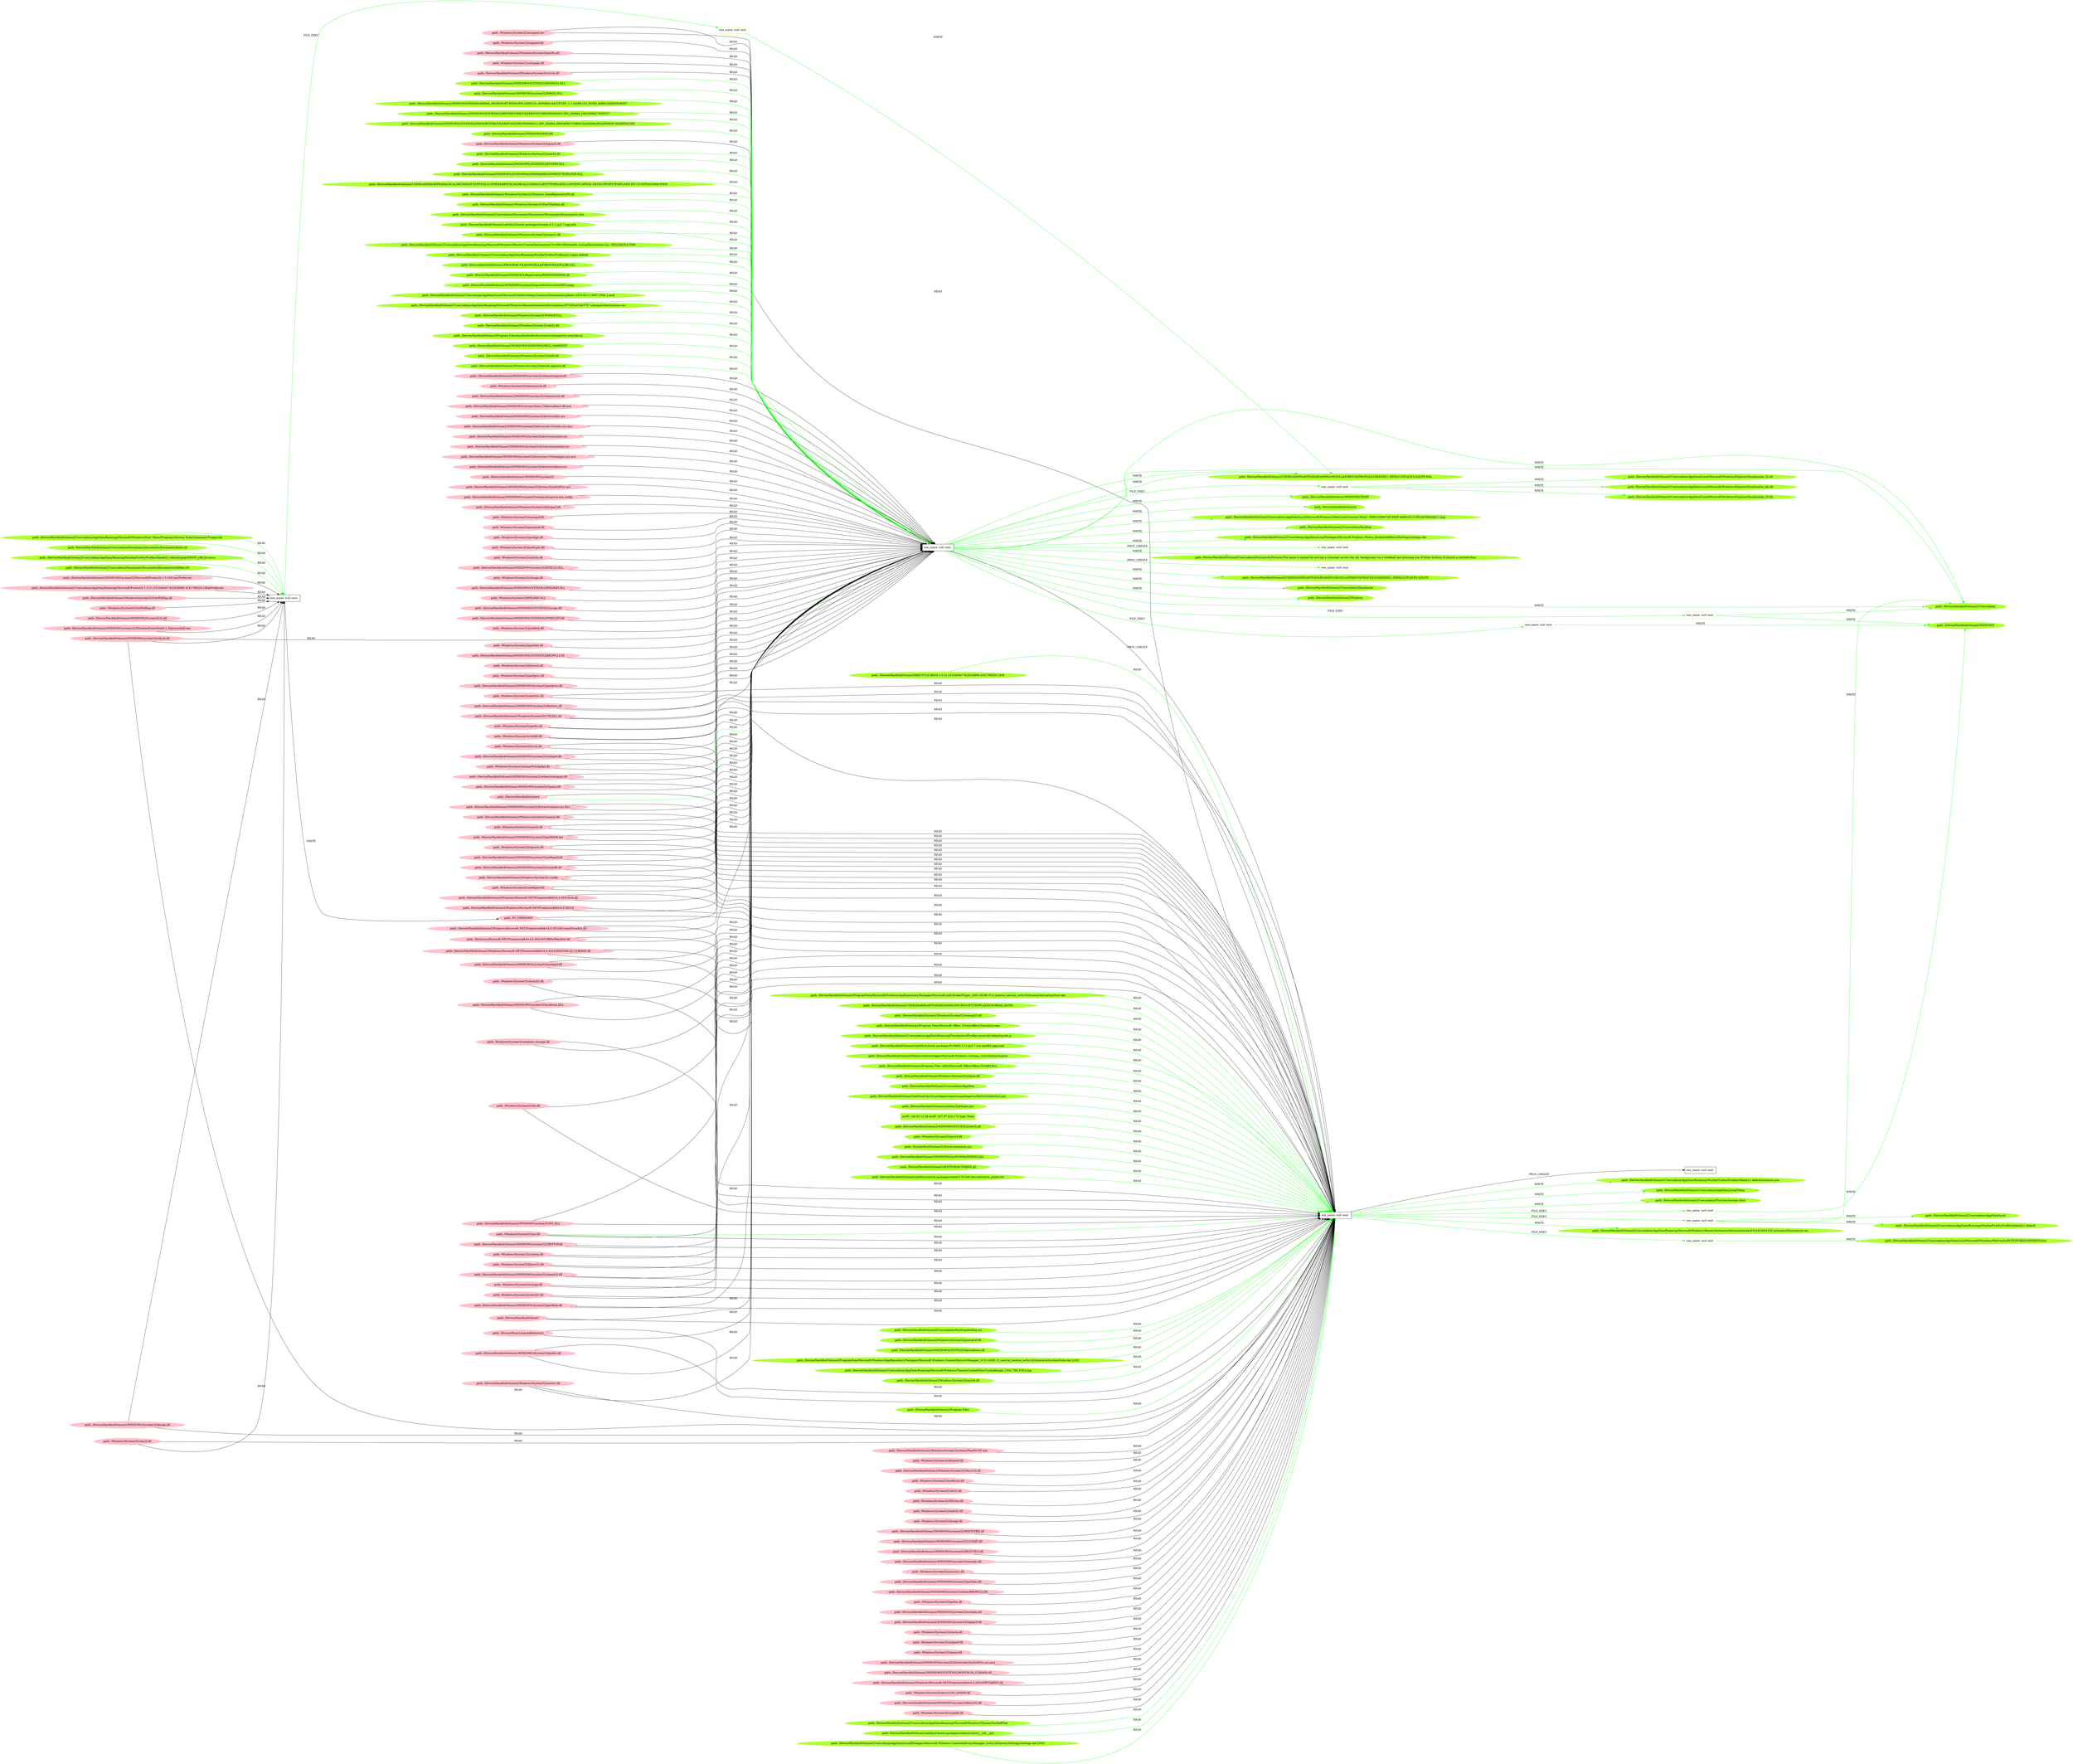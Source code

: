 digraph {
	rankdir=LR
	28 [label="exe_name: null cmd: " color=black shape=box style=solid]
	376 [label="exe_name: null cmd: " color=greenyellow shape=box style=solid]
	28 -> 376 [label=FILE_EXEC color=green]
	28 [label="exe_name: null cmd: " color=black shape=box style=solid]
	391 [label="exe_name: null cmd: " color=greenyellow shape=box style=solid]
	28 -> 391 [label=FILE_EXEC color=green]
	28 [label="exe_name: null cmd: " color=black shape=box style=solid]
	397 [label="exe_name: null cmd: " color=greenyellow shape=box style=solid]
	28 -> 397 [label=FILE_EXEC color=green]
	7 [label="exe_name: null cmd: " color=black shape=box style=solid]
	431 [label="exe_name: null cmd: " color=greenyellow shape=box style=solid]
	7 -> 431 [label=FILE_EXEC color=green]
	0 [label="exe_name: null cmd: " color=black shape=box style=solid]
	440 [label="exe_name: null cmd: " color=greenyellow shape=box style=solid]
	0 -> 440 [label=FILE_EXEC color=green]
	0 [label="exe_name: null cmd: " color=black shape=box style=solid]
	446 [label="exe_name: null cmd: " color=greenyellow shape=box style=solid]
	0 -> 446 [label=FILE_EXEC color=green]
	0 [label="exe_name: null cmd: " color=black shape=box style=solid]
	462 [label="exe_name: null cmd: " color=greenyellow shape=box style=solid]
	0 -> 462 [label=FILE_EXEC color=green]
	471 [label="path: /Device/HarddiskVolume2/$RECYCLE.BIN/S-1-5-21-231540947-922634896-4161786520-1004" color=greenyellow shape=oval style=filled]
	0 [label="exe_name: null cmd: " color=black shape=box style=solid]
	471 -> 0 [label=READ color=green]
	344 [label="path: /Windows/System32/nsi.dll" color=pink shape=oval style=filled]
	0 [label="exe_name: null cmd: " color=black shape=box style=solid]
	344 -> 0 [label=READ color=green]
	379 [label="path: /Device/HarddiskVolume2/Windows/System32/ntdll.dll" color=greenyellow shape=oval style=filled]
	28 [label="exe_name: null cmd: " color=black shape=box style=solid]
	379 -> 28 [label=READ color=green]
	418 [label="path: /Device/HarddiskVolume2/Windows/System32/kernel.appcore.dll" color=greenyellow shape=oval style=filled]
	28 [label="exe_name: null cmd: " color=black shape=box style=solid]
	418 -> 28 [label=READ color=green]
	59 [label="path: /Device/HarddiskVolume2/WINDOWS/system32/wbem/wmiprov.dll" color=pink shape=oval style=filled]
	28 [label="exe_name: null cmd: " color=black shape=box style=solid]
	59 -> 28 [label=READ color=black]
	118 [label="path: /Windows/System32/wbem/esscli.dll" color=pink shape=oval style=filled]
	28 [label="exe_name: null cmd: " color=black shape=box style=solid]
	118 -> 28 [label=READ color=black]
	26 [label="path: /Device/HarddiskVolume2/WINDOWS/system32/wbem/esscli.dll" color=pink shape=oval style=filled]
	28 [label="exe_name: null cmd: " color=black shape=box style=solid]
	26 -> 28 [label=READ color=black]
	89 [label="path: /Device/HarddiskVolume2/WINDOWS/system32/en-US/kernelbase.dll.mui" color=pink shape=oval style=filled]
	28 [label="exe_name: null cmd: " color=black shape=box style=solid]
	89 -> 28 [label=READ color=black]
	13 [label="path: /Device/HarddiskVolume2/WINDOWS/system32/drivers/ndis.sys" color=pink shape=oval style=filled]
	28 [label="exe_name: null cmd: " color=black shape=box style=solid]
	13 -> 28 [label=READ color=black]
	62 [label="path: /Device/HarddiskVolume2/WINDOWS/system32/drivers/en-US/ndis.sys.mui" color=pink shape=oval style=filled]
	28 [label="exe_name: null cmd: " color=black shape=box style=solid]
	62 -> 28 [label=READ color=black]
	93 [label="path: /Device/HarddiskVolume2/WINDOWS/System32/drivers/monitor.sys" color=pink shape=oval style=filled]
	28 [label="exe_name: null cmd: " color=black shape=box style=solid]
	93 -> 28 [label=READ color=black]
	65 [label="path: /Device/HarddiskVolume2/WINDOWS/System32/drivers/en/monitor.sys" color=pink shape=oval style=filled]
	28 [label="exe_name: null cmd: " color=black shape=box style=solid]
	65 -> 28 [label=READ color=black]
	109 [label="path: /Device/HarddiskVolume2/WINDOWS/System32/drivers/en-US/intelppm.sys.mui" color=pink shape=oval style=filled]
	28 [label="exe_name: null cmd: " color=black shape=box style=solid]
	109 -> 28 [label=READ color=black]
	74 [label="path: /Device/HarddiskVolume2/WINDOWS/system32/Microsoft/Protect/S-1-5-18/User/Preferred" color=pink shape=oval style=filled]
	7 [label="exe_name: null cmd: " color=black shape=box style=solid]
	74 -> 7 [label=READ color=black]
	207 [label="path: /Device/HarddiskVolume2/WINDOWS/system32/drivers/vmbusr.sys.DLL" color=pink shape=oval style=filled]
	28 [label="exe_name: null cmd: " color=black shape=box style=solid]
	207 -> 28 [label=READ color=black]
	356 [label="path: /Device/HarddiskVolume2/WINDOWS/system32/drivers/vmbusr.sys" color=pink shape=oval style=filled]
	28 [label="exe_name: null cmd: " color=black shape=box style=solid]
	356 -> 28 [label=READ color=black]
	223 [label="path: /Device/HarddiskVolume2/WINDOWS/system32" color=pink shape=oval style=filled]
	28 [label="exe_name: null cmd: " color=black shape=box style=solid]
	223 -> 28 [label=READ color=black]
	152 [label="path: /Device/HarddiskVolume2/WINDOWS/system32/perfh009.dat" color=pink shape=oval style=filled]
	28 [label="exe_name: null cmd: " color=black shape=box style=solid]
	152 -> 28 [label=READ color=black]
	259 [label="path: /Device/HarddiskVolume2/WINDOWS/System32/Drivers/Synth3dVsc.sys" color=pink shape=oval style=filled]
	28 [label="exe_name: null cmd: " color=black shape=box style=solid]
	259 -> 28 [label=READ color=black]
	261 [label="path: /Device/HarddiskVolume2/WINDOWS/system32/netfxperf.dll" color=pink shape=oval style=filled]
	28 [label="exe_name: null cmd: " color=black shape=box style=solid]
	261 -> 28 [label=READ color=black]
	265 [label="path: /Device/HarddiskVolume2/Windows/System32/.config" color=pink shape=oval style=filled]
	28 [label="exe_name: null cmd: " color=black shape=box style=solid]
	265 -> 28 [label=READ color=black]
	310 [label="path: /Windows/System32/netfxperf.dll" color=pink shape=oval style=filled]
	28 [label="exe_name: null cmd: " color=black shape=box style=solid]
	310 -> 28 [label=READ color=black]
	285 [label="path: /Device/HarddiskVolume2/Windows/Microsoft.NET/Framework64/v4.0.30319/clr.dll" color=pink shape=oval style=filled]
	28 [label="exe_name: null cmd: " color=black shape=box style=solid]
	285 -> 28 [label=READ color=black]
	321 [label="path: /Device/HarddiskVolume2/WINDOWS/system32/wbem/wmiprvse.exe.config" color=pink shape=oval style=filled]
	28 [label="exe_name: null cmd: " color=black shape=box style=solid]
	321 -> 28 [label=READ color=black]
	293 [label="path: /Device/HarddiskVolume2/Windows/Microsoft.NET/Framework64/v4.0.30319" color=pink shape=oval style=filled]
	28 [label="exe_name: null cmd: " color=black shape=box style=solid]
	293 -> 28 [label=READ color=black]
	209 [label="path: /Device/HarddiskVolume2/Windows/Microsoft.NET/Framework64/v4.0.30319/CorperfmonExt.dll" color=pink shape=oval style=filled]
	28 [label="exe_name: null cmd: " color=black shape=box style=solid]
	209 -> 28 [label=READ color=black]
	336 [label="path: /Windows/Microsoft.NET/Framework64/v4.0.30319/CORPerfMonExt.dll" color=pink shape=oval style=filled]
	28 [label="exe_name: null cmd: " color=black shape=box style=solid]
	336 -> 28 [label=READ color=black]
	366 [label="path: /Device/HarddiskVolume2/Windows/Microsoft.NET/Framework64/v4.0.30319/MSVCR120_CLR0400.dll" color=pink shape=oval style=filled]
	28 [label="exe_name: null cmd: " color=black shape=box style=solid]
	366 -> 28 [label=READ color=black]
	157 [label="path: /Device/HarddiskVolume2/Windows/System32/bitsperf.dll" color=pink shape=oval style=filled]
	28 [label="exe_name: null cmd: " color=black shape=box style=solid]
	157 -> 28 [label=READ color=black]
	186 [label="path: /Device/HarddiskVolume2/WINDOWS/system32/esentprf.dll" color=pink shape=oval style=filled]
	28 [label="exe_name: null cmd: " color=black shape=box style=solid]
	186 -> 28 [label=READ color=black]
	340 [label="path: /Windows/System32/esentprf.dll" color=pink shape=oval style=filled]
	28 [label="exe_name: null cmd: " color=black shape=box style=solid]
	340 -> 28 [label=READ color=black]
	230 [label="path: /Windows/System32/secur32.dll" color=pink shape=oval style=filled]
	28 [label="exe_name: null cmd: " color=black shape=box style=solid]
	230 -> 28 [label=READ color=black]
	283 [label="path: /Device/HarddiskVolume2/WINDOWS/system32/msdtcuiu.DLL" color=pink shape=oval style=filled]
	28 [label="exe_name: null cmd: " color=black shape=box style=solid]
	283 -> 28 [label=READ color=black]
	158 [label="path: /Windows/System32/powrprof.dll" color=pink shape=oval style=filled]
	28 [label="exe_name: null cmd: " color=black shape=box style=solid]
	158 -> 28 [label=READ color=black]
	166 [label="path: /Windows/System32/windows.storage.dll" color=pink shape=oval style=filled]
	28 [label="exe_name: null cmd: " color=black shape=box style=solid]
	166 -> 28 [label=READ color=black]
	211 [label="path: /Windows/System32/profapi.dll" color=pink shape=oval style=filled]
	28 [label="exe_name: null cmd: " color=black shape=box style=solid]
	211 -> 28 [label=READ color=black]
	304 [label="path: /Windows/System32/atl.dll" color=pink shape=oval style=filled]
	28 [label="exe_name: null cmd: " color=black shape=box style=solid]
	304 -> 28 [label=READ color=black]
	326 [label="path: /Device/HarddiskVolume2/WINDOWS/system32/ATL.DLL" color=pink shape=oval style=filled]
	28 [label="exe_name: null cmd: " color=black shape=box style=solid]
	326 -> 28 [label=READ color=black]
	344 [label="path: /Windows/System32/nsi.dll" color=pink shape=oval style=filled]
	28 [label="exe_name: null cmd: " color=black shape=box style=solid]
	344 -> 28 [label=READ color=black]
	163 [label="path: /Windows/System32/msdtcprx.dll" color=pink shape=oval style=filled]
	28 [label="exe_name: null cmd: " color=black shape=box style=solid]
	163 -> 28 [label=READ color=black]
	317 [label="path: /Windows/System32/mtxclu.dll" color=pink shape=oval style=filled]
	28 [label="exe_name: null cmd: " color=black shape=box style=solid]
	317 -> 28 [label=READ color=black]
	323 [label="path: /Device/HarddiskVolume2/WINDOWS/system32/MTXCLU.DLL" color=pink shape=oval style=filled]
	28 [label="exe_name: null cmd: " color=black shape=box style=solid]
	323 -> 28 [label=READ color=black]
	332 [label="path: /Windows/System32/clusapi.dll" color=pink shape=oval style=filled]
	28 [label="exe_name: null cmd: " color=black shape=box style=solid]
	332 -> 28 [label=READ color=black]
	324 [label="path: /Device/HarddiskVolume2/WINDOWS/system32/CRYPTSP.dll" color=pink shape=oval style=filled]
	28 [label="exe_name: null cmd: " color=black shape=box style=solid]
	324 -> 28 [label=READ color=black]
	342 [label="path: /Windows/System32/cryptsp.dll" color=pink shape=oval style=filled]
	28 [label="exe_name: null cmd: " color=black shape=box style=solid]
	342 -> 28 [label=READ color=black]
	348 [label="path: /Windows/System32/ktmw32.dll" color=pink shape=oval style=filled]
	28 [label="exe_name: null cmd: " color=black shape=box style=solid]
	348 -> 28 [label=READ color=black]
	216 [label="path: /Device/HarddiskVolume2/WINDOWS/SYSTEM32/IPHLPAPI.DLL" color=pink shape=oval style=filled]
	28 [label="exe_name: null cmd: " color=black shape=box style=solid]
	216 -> 28 [label=READ color=black]
	160 [label="path: /Device/HarddiskVolume2/WINDOWS/system32/oleaut32.dll" color=pink shape=oval style=filled]
	28 [label="exe_name: null cmd: " color=black shape=box style=solid]
	160 -> 28 [label=READ color=black]
	181 [label="path: /Windows/System32/IPHLPAPI.DLL" color=pink shape=oval style=filled]
	28 [label="exe_name: null cmd: " color=black shape=box style=solid]
	181 -> 28 [label=READ color=black]
	149 [label="path: /Device/HarddiskVolume2/WINDOWS/system32/wkscli.dll" color=pink shape=oval style=filled]
	28 [label="exe_name: null cmd: " color=black shape=box style=solid]
	149 -> 28 [label=READ color=black]
	280 [label="path: /Device/HarddiskVolume2/WINDOWS/SYSTEM32/cscapi.dll" color=pink shape=oval style=filled]
	28 [label="exe_name: null cmd: " color=black shape=box style=solid]
	280 -> 28 [label=READ color=black]
	281 [label="path: /Windows/System32/cscapi.dll" color=pink shape=oval style=filled]
	28 [label="exe_name: null cmd: " color=black shape=box style=solid]
	281 -> 28 [label=READ color=black]
	184 [label="path: /Windows/System32/netutils.dll" color=pink shape=oval style=filled]
	28 [label="exe_name: null cmd: " color=black shape=box style=solid]
	184 -> 28 [label=READ color=black]
	182 [label="path: /Device/HarddiskVolume2/WINDOWS/System32/perfdisk.dll" color=pink shape=oval style=filled]
	28 [label="exe_name: null cmd: " color=black shape=box style=solid]
	182 -> 28 [label=READ color=black]
	79 [label="path: /Device/HarddiskVolume2/WINDOWS/SYSTEM32/WMICLNT.dll" color=pink shape=oval style=filled]
	28 [label="exe_name: null cmd: " color=black shape=box style=solid]
	79 -> 28 [label=READ color=black]
	248 [label="path: /Windows/System32/perfdisk.dll" color=pink shape=oval style=filled]
	28 [label="exe_name: null cmd: " color=black shape=box style=solid]
	248 -> 28 [label=READ color=black]
	172 [label="path: /Device/HarddiskVolume1" color=pink shape=oval style=filled]
	28 [label="exe_name: null cmd: " color=black shape=box style=solid]
	172 -> 28 [label=READ color=black]
	234 [label="path: /Device/Mup/;LanmanRedirector" color=pink shape=oval style=filled]
	28 [label="exe_name: null cmd: " color=black shape=box style=solid]
	234 -> 28 [label=READ color=black]
	256 [label="path: /FI_UNKNOWN" color=pink shape=oval style=filled]
	28 [label="exe_name: null cmd: " color=black shape=box style=solid]
	256 -> 28 [label=READ color=black]
	335 [label="path: /Windows/System32/perfnet.dll" color=pink shape=oval style=filled]
	28 [label="exe_name: null cmd: " color=black shape=box style=solid]
	335 -> 28 [label=READ color=black]
	360 [label="path: /Device/HarddiskVolume2/WINDOWS/SYSTEM32/BROWCLI.Dll" color=pink shape=oval style=filled]
	28 [label="exe_name: null cmd: " color=black shape=box style=solid]
	360 -> 28 [label=READ color=black]
	250 [label="path: /Windows/System32/browcli.dll" color=pink shape=oval style=filled]
	28 [label="exe_name: null cmd: " color=black shape=box style=solid]
	250 -> 28 [label=READ color=black]
	370 [label="path: /Device/HarddiskVolume2/WINDOWS/System32/perfos.dll" color=pink shape=oval style=filled]
	28 [label="exe_name: null cmd: " color=black shape=box style=solid]
	370 -> 28 [label=READ color=black]
	178 [label="path: /Windows/System32/perfproc.dll" color=pink shape=oval style=filled]
	28 [label="exe_name: null cmd: " color=black shape=box style=solid]
	178 -> 28 [label=READ color=black]
	368 [label="path: /Device/HarddiskVolume2/WINDOWS/System32/perfproc.dll" color=pink shape=oval style=filled]
	28 [label="exe_name: null cmd: " color=black shape=box style=solid]
	368 -> 28 [label=READ color=black]
	273 [label="path: /Device/HarddiskVolume2/Windows/System32/rasctrs.dll" color=pink shape=oval style=filled]
	28 [label="exe_name: null cmd: " color=black shape=box style=solid]
	273 -> 28 [label=READ color=black]
	346 [label="path: /Windows/System32/winspool.drv" color=pink shape=oval style=filled]
	28 [label="exe_name: null cmd: " color=black shape=box style=solid]
	346 -> 28 [label=READ color=black]
	292 [label="path: /Windows/System32/tapiperf.dll" color=pink shape=oval style=filled]
	28 [label="exe_name: null cmd: " color=black shape=box style=solid]
	292 -> 28 [label=READ color=black]
	297 [label="path: /Windows/System32/perfctrs.dll" color=pink shape=oval style=filled]
	28 [label="exe_name: null cmd: " color=black shape=box style=solid]
	297 -> 28 [label=READ color=black]
	358 [label="path: /Device/HarddiskVolume2/WINDOWS/System32/Perfctrs.dll" color=pink shape=oval style=filled]
	28 [label="exe_name: null cmd: " color=black shape=box style=solid]
	358 -> 28 [label=READ color=black]
	199 [label="path: /Device/HarddiskVolume2/Windows/System32/perfts.dll" color=pink shape=oval style=filled]
	28 [label="exe_name: null cmd: " color=black shape=box style=solid]
	199 -> 28 [label=READ color=black]
	242 [label="path: /Device/HarddiskVolume2/Windows/System32/UTILDLL.dll" color=pink shape=oval style=filled]
	28 [label="exe_name: null cmd: " color=black shape=box style=solid]
	242 -> 28 [label=READ color=black]
	330 [label="path: /Windows/System32/perfts.dll" color=pink shape=oval style=filled]
	28 [label="exe_name: null cmd: " color=black shape=box style=solid]
	330 -> 28 [label=READ color=black]
	171 [label="path: /Windows/System32/setupapi.dll" color=pink shape=oval style=filled]
	28 [label="exe_name: null cmd: " color=black shape=box style=solid]
	171 -> 28 [label=READ color=black]
	246 [label="path: /Windows/System32/utildll.dll" color=pink shape=oval style=filled]
	28 [label="exe_name: null cmd: " color=black shape=box style=solid]
	246 -> 28 [label=READ color=black]
	288 [label="path: /Device/HarddiskVolume2/Windows/System32/srvcli.dll" color=pink shape=oval style=filled]
	28 [label="exe_name: null cmd: " color=black shape=box style=solid]
	288 -> 28 [label=READ color=black]
	147 [label="path: /Windows/System32/srvcli.dll" color=pink shape=oval style=filled]
	28 [label="exe_name: null cmd: " color=black shape=box style=solid]
	147 -> 28 [label=READ color=black]
	306 [label="path: /Device/HarddiskVolume2/WINDOWS/system32/usbperf.dll" color=pink shape=oval style=filled]
	28 [label="exe_name: null cmd: " color=black shape=box style=solid]
	306 -> 28 [label=READ color=black]
	164 [label="path: /Windows/System32/wbem/WmiApRpl.dll" color=pink shape=oval style=filled]
	28 [label="exe_name: null cmd: " color=black shape=box style=solid]
	164 -> 28 [label=READ color=black]
	236 [label="path: /Device/HarddiskVolume2/WINDOWS/system32/wbem/wmiaprpl.dll" color=pink shape=oval style=filled]
	28 [label="exe_name: null cmd: " color=black shape=box style=solid]
	236 -> 28 [label=READ color=black]
	318 [label="path: /Device/HarddiskVolume2/WINDOWS/system32/tquery.dll" color=pink shape=oval style=filled]
	28 [label="exe_name: null cmd: " color=black shape=box style=solid]
	318 -> 28 [label=READ color=black]
	214 [label="path: /Device/HarddiskVolume4" color=pink shape=oval style=filled]
	28 [label="exe_name: null cmd: " color=black shape=box style=solid]
	214 -> 28 [label=READ color=green]
	457 [label="path: /Device/HarddiskVolume2/Users/admin/Desktop/desktop.ini" color=greenyellow shape=oval style=filled]
	0 [label="exe_name: null cmd: " color=black shape=box style=solid]
	457 -> 0 [label=READ color=green]
	421 [label="path: /Device/HarddiskVolume2/WINDOWS/SYSTEM32/MSIMG32.DLL" color=greenyellow shape=oval style=filled]
	28 [label="exe_name: null cmd: " color=black shape=box style=solid]
	421 -> 28 [label=READ color=green]
	425 [label="path: /Device/HarddiskVolume2/WINDOWS/system32/IMM32.DLL" color=greenyellow shape=oval style=filled]
	28 [label="exe_name: null cmd: " color=black shape=box style=solid]
	425 -> 28 [label=READ color=green]
	467 [label="path: /Device/HarddiskVolume2/Windows/System32/powrprof.dll" color=greenyellow shape=oval style=filled]
	0 [label="exe_name: null cmd: " color=black shape=box style=solid]
	467 -> 0 [label=READ color=green]
	452 [label="path: /Device/HarddiskVolume2/WINDOWS/SYSTEM32/kernelbase.dll" color=greenyellow shape=oval style=filled]
	0 [label="exe_name: null cmd: " color=black shape=box style=solid]
	452 -> 0 [label=READ color=green]
	445 [label="path: /Device/HarddiskVolume2/ProgramData/Microsoft/Windows/AppRepository/Packages/Microsoft.Windows.ContentDeliveryManager_10.0.16299.15_neutral_neutral_cw5n1h2txyewy/ActivationStore.dat.LOG2" color=greenyellow shape=oval style=filled]
	0 [label="exe_name: null cmd: " color=black shape=box style=solid]
	445 -> 0 [label=READ color=green]
	473 [label="path: /Device/HarddiskVolume2/Users/admin/AppData/Roaming/Microsoft/Windows/Themes/CachedFiles/CachedImage_1024_768_POS4.jpg" color=greenyellow shape=oval style=filled]
	0 [label="exe_name: null cmd: " color=black shape=box style=solid]
	473 -> 0 [label=READ color=green]
	56 [label="path: /Device/HarddiskVolume2/Users/admin/AppData/Roaming/Microsoft/Protect/S-1-5-21-231540947-922634896-4161786520-1004/Preferred" color=pink shape=oval style=filled]
	7 [label="exe_name: null cmd: " color=black shape=box style=solid]
	56 -> 7 [label=READ color=black]
	402 [label="path: /Device/HarddiskVolume2/WINDOWS/WINSXS/AMD64_MICROSOFT.WINDOWS.GDIPLUS_6595B64144CCF1DF_1.1.16299.125_NONE_46B6C26DEDF485D7" color=greenyellow shape=oval style=filled]
	28 [label="exe_name: null cmd: " color=black shape=box style=solid]
	402 -> 28 [label=READ color=green]
	382 [label="path: /Device/HarddiskVolume2/WINDOWS/SYSTEM32/DRIVERSTORE/FILEREPOSITORY/PRNMS003.INF_AMD64_D953309EC763FCC7" color=greenyellow shape=oval style=filled]
	28 [label="exe_name: null cmd: " color=black shape=box style=solid]
	382 -> 28 [label=READ color=green]
	423 [label="path: /Device/HarddiskVolume2/WINDOWS/SYSTEM32/DRIVERSTORE/FILEREPOSITORY/PRNMS011.INF_AMD64_98454FBCC35BDC3A/AMD64/MSAPPMON-MANIFEST.INI" color=greenyellow shape=oval style=filled]
	28 [label="exe_name: null cmd: " color=black shape=box style=solid]
	423 -> 28 [label=READ color=green]
	380 [label="path: /Device/HarddiskVolume2/WINDOWS/WIN.INI" color=greenyellow shape=oval style=filled]
	28 [label="exe_name: null cmd: " color=black shape=box style=solid]
	380 -> 28 [label=READ color=green]
	470 [label="path: /Device/HarddiskVolume2/Windows/System32/rpcrt4.dll" color=greenyellow shape=oval style=filled]
	0 [label="exe_name: null cmd: " color=black shape=box style=solid]
	470 -> 0 [label=READ color=green]
	32 [label="path: /Device/HarddiskVolume2/Windows/System32/CertPolEng.dll" color=pink shape=oval style=filled]
	7 [label="exe_name: null cmd: " color=black shape=box style=solid]
	32 -> 7 [label=READ color=black]
	38 [label="path: /Windows/System32/CertPolEng.dll" color=pink shape=oval style=filled]
	7 [label="exe_name: null cmd: " color=black shape=box style=solid]
	38 -> 7 [label=READ color=black]
	72 [label="path: /Device/HarddiskVolume2/WINDOWS/System32/ci.dll" color=pink shape=oval style=filled]
	7 [label="exe_name: null cmd: " color=black shape=box style=solid]
	72 -> 7 [label=READ color=black]
	219 [label="path: /Device/HarddiskVolume2/WINDOWS/System32/dnsapi.dll" color=pink shape=oval style=filled]
	7 [label="exe_name: null cmd: " color=black shape=box style=solid]
	219 -> 7 [label=READ color=black]
	61 [label="path: /Device/HarddiskVolume2/WINDOWS/system32/WindowsPowerShell/v1.0/powershell.exe" color=pink shape=oval style=filled]
	7 [label="exe_name: null cmd: " color=black shape=box style=solid]
	61 -> 7 [label=READ color=black]
	149 [label="path: /Device/HarddiskVolume2/WINDOWS/system32/wkscli.dll" color=pink shape=oval style=filled]
	7 [label="exe_name: null cmd: " color=black shape=box style=solid]
	149 -> 7 [label=READ color=black]
	300 [label="path: /Windows/System32/wkscli.dll" color=pink shape=oval style=filled]
	7 [label="exe_name: null cmd: " color=black shape=box style=solid]
	300 -> 7 [label=READ color=black]
	7 [label="exe_name: null cmd: " color=black shape=box style=solid]
	256 [label="path: /FI_UNKNOWN" color=pink shape=oval style=filled]
	7 -> 256 [label=WRITE color=black]
	443 [label="path: /Device/HarddiskVolume2/Program Files" color=greenyellow shape=oval style=filled]
	0 [label="exe_name: null cmd: " color=black shape=box style=solid]
	443 -> 0 [label=READ color=green]
	267 [label="path: /Device/HarddiskVolume2/Windows/System32/samcli.dll" color=pink shape=oval style=filled]
	28 [label="exe_name: null cmd: " color=black shape=box style=solid]
	267 -> 28 [label=READ color=black]
	202 [label="path: /Device/HarddiskVolume2/Windows/System32/logoncli.dll" color=pink shape=oval style=filled]
	28 [label="exe_name: null cmd: " color=black shape=box style=solid]
	202 -> 28 [label=READ color=black]
	238 [label="path: /Windows/System32/samcli.dll" color=pink shape=oval style=filled]
	28 [label="exe_name: null cmd: " color=black shape=box style=solid]
	238 -> 28 [label=READ color=black]
	244 [label="path: /Windows/System32/logoncli.dll" color=pink shape=oval style=filled]
	28 [label="exe_name: null cmd: " color=black shape=box style=solid]
	244 -> 28 [label=READ color=black]
	302 [label="path: /Device/HarddiskVolume2/WINDOWS/system32/cryptdll.dll" color=pink shape=oval style=filled]
	28 [label="exe_name: null cmd: " color=black shape=box style=solid]
	302 -> 28 [label=READ color=black]
	28 [label="exe_name: null cmd: " color=black shape=box style=solid]
	0 [label="exe_name: null cmd: " color=black shape=box style=solid]
	28 -> 0 [label=PROC_CREATE color=black]
	256 [label="path: /FI_UNKNOWN" color=pink shape=oval style=filled]
	0 [label="exe_name: null cmd: " color=black shape=box style=solid]
	256 -> 0 [label=READ color=black]
	261 [label="path: /Device/HarddiskVolume2/WINDOWS/system32/netfxperf.dll" color=pink shape=oval style=filled]
	0 [label="exe_name: null cmd: " color=black shape=box style=solid]
	261 -> 0 [label=READ color=black]
	265 [label="path: /Device/HarddiskVolume2/Windows/System32/.config" color=pink shape=oval style=filled]
	0 [label="exe_name: null cmd: " color=black shape=box style=solid]
	265 -> 0 [label=READ color=black]
	285 [label="path: /Device/HarddiskVolume2/Windows/Microsoft.NET/Framework64/v4.0.30319/clr.dll" color=pink shape=oval style=filled]
	0 [label="exe_name: null cmd: " color=black shape=box style=solid]
	285 -> 0 [label=READ color=black]
	310 [label="path: /Windows/System32/netfxperf.dll" color=pink shape=oval style=filled]
	0 [label="exe_name: null cmd: " color=black shape=box style=solid]
	310 -> 0 [label=READ color=black]
	338 [label="path: /Device/HarddiskVolume2/Windows/System32/wbem/WmiPrvSE.exe" color=pink shape=oval style=filled]
	0 [label="exe_name: null cmd: " color=black shape=box style=solid]
	338 -> 0 [label=READ color=black]
	293 [label="path: /Device/HarddiskVolume2/Windows/Microsoft.NET/Framework64/v4.0.30319" color=pink shape=oval style=filled]
	0 [label="exe_name: null cmd: " color=black shape=box style=solid]
	293 -> 0 [label=READ color=black]
	229 [label="path: /Windows/System32/bitsperf.dll" color=pink shape=oval style=filled]
	0 [label="exe_name: null cmd: " color=black shape=box style=solid]
	229 -> 0 [label=READ color=black]
	186 [label="path: /Device/HarddiskVolume2/WINDOWS/system32/esentprf.dll" color=pink shape=oval style=filled]
	0 [label="exe_name: null cmd: " color=black shape=box style=solid]
	186 -> 0 [label=READ color=black]
	205 [label="path: /Device/HarddiskVolume2/Windows/System32/Secur32.dll" color=pink shape=oval style=filled]
	0 [label="exe_name: null cmd: " color=black shape=box style=solid]
	205 -> 0 [label=READ color=black]
	230 [label="path: /Windows/System32/secur32.dll" color=pink shape=oval style=filled]
	0 [label="exe_name: null cmd: " color=black shape=box style=solid]
	230 -> 0 [label=READ color=black]
	283 [label="path: /Device/HarddiskVolume2/WINDOWS/system32/msdtcuiu.DLL" color=pink shape=oval style=filled]
	0 [label="exe_name: null cmd: " color=black shape=box style=solid]
	283 -> 0 [label=READ color=black]
	188 [label="path: /Windows/System32/msdtcuiu.dll" color=pink shape=oval style=filled]
	0 [label="exe_name: null cmd: " color=black shape=box style=solid]
	188 -> 0 [label=READ color=black]
	352 [label="path: /Windows/System32/ole32.dll" color=pink shape=oval style=filled]
	0 [label="exe_name: null cmd: " color=black shape=box style=solid]
	352 -> 0 [label=READ color=black]
	166 [label="path: /Windows/System32/windows.storage.dll" color=pink shape=oval style=filled]
	0 [label="exe_name: null cmd: " color=black shape=box style=solid]
	166 -> 0 [label=READ color=black]
	308 [label="path: /Windows/System32/SHCore.dll" color=pink shape=oval style=filled]
	0 [label="exe_name: null cmd: " color=black shape=box style=solid]
	308 -> 0 [label=READ color=black]
	355 [label="path: /Windows/System32/shell32.dll" color=pink shape=oval style=filled]
	0 [label="exe_name: null cmd: " color=black shape=box style=solid]
	355 -> 0 [label=READ color=black]
	177 [label="path: /Windows/System32/dnsapi.dll" color=pink shape=oval style=filled]
	0 [label="exe_name: null cmd: " color=black shape=box style=solid]
	177 -> 0 [label=READ color=black]
	219 [label="path: /Device/HarddiskVolume2/WINDOWS/System32/dnsapi.dll" color=pink shape=oval style=filled]
	0 [label="exe_name: null cmd: " color=black shape=box style=solid]
	219 -> 0 [label=READ color=black]
	304 [label="path: /Windows/System32/atl.dll" color=pink shape=oval style=filled]
	0 [label="exe_name: null cmd: " color=black shape=box style=solid]
	304 -> 0 [label=READ color=black]
	326 [label="path: /Device/HarddiskVolume2/WINDOWS/system32/ATL.DLL" color=pink shape=oval style=filled]
	0 [label="exe_name: null cmd: " color=black shape=box style=solid]
	326 -> 0 [label=READ color=black]
	344 [label="path: /Windows/System32/nsi.dll" color=pink shape=oval style=filled]
	0 [label="exe_name: null cmd: " color=black shape=box style=solid]
	344 -> 0 [label=READ color=black]
	169 [label="path: /Device/HarddiskVolume2/WINDOWS/system32/MSDTCPRX.dll" color=pink shape=oval style=filled]
	0 [label="exe_name: null cmd: " color=black shape=box style=solid]
	169 -> 0 [label=READ color=black]
	362 [label="path: /Device/HarddiskVolume2/WINDOWS/system32/CLUSAPI.dll" color=pink shape=oval style=filled]
	0 [label="exe_name: null cmd: " color=black shape=box style=solid]
	362 -> 0 [label=READ color=black]
	276 [label="path: /Device/HarddiskVolume2/WINDOWS/system32/RESUTILS.dll" color=pink shape=oval style=filled]
	0 [label="exe_name: null cmd: " color=black shape=box style=solid]
	276 -> 0 [label=READ color=black]
	324 [label="path: /Device/HarddiskVolume2/WINDOWS/system32/CRYPTSP.dll" color=pink shape=oval style=filled]
	0 [label="exe_name: null cmd: " color=black shape=box style=solid]
	324 -> 0 [label=READ color=black]
	342 [label="path: /Windows/System32/cryptsp.dll" color=pink shape=oval style=filled]
	0 [label="exe_name: null cmd: " color=black shape=box style=solid]
	342 -> 0 [label=READ color=black]
	160 [label="path: /Device/HarddiskVolume2/WINDOWS/system32/oleaut32.dll" color=pink shape=oval style=filled]
	0 [label="exe_name: null cmd: " color=black shape=box style=solid]
	160 -> 0 [label=READ color=black]
	149 [label="path: /Device/HarddiskVolume2/WINDOWS/system32/wkscli.dll" color=pink shape=oval style=filled]
	0 [label="exe_name: null cmd: " color=black shape=box style=solid]
	149 -> 0 [label=READ color=black]
	300 [label="path: /Windows/System32/wkscli.dll" color=pink shape=oval style=filled]
	0 [label="exe_name: null cmd: " color=black shape=box style=solid]
	300 -> 0 [label=READ color=black]
	281 [label="path: /Windows/System32/cscapi.dll" color=pink shape=oval style=filled]
	0 [label="exe_name: null cmd: " color=black shape=box style=solid]
	281 -> 0 [label=READ color=black]
	184 [label="path: /Windows/System32/netutils.dll" color=pink shape=oval style=filled]
	0 [label="exe_name: null cmd: " color=black shape=box style=solid]
	184 -> 0 [label=READ color=black]
	253 [label="path: /Device/HarddiskVolume2/WINDOWS/system32/netutils.dll" color=pink shape=oval style=filled]
	0 [label="exe_name: null cmd: " color=black shape=box style=solid]
	253 -> 0 [label=READ color=black]
	218 [label="path: /Windows/System32/msscntrs.dll" color=pink shape=oval style=filled]
	0 [label="exe_name: null cmd: " color=black shape=box style=solid]
	218 -> 0 [label=READ color=black]
	182 [label="path: /Device/HarddiskVolume2/WINDOWS/System32/perfdisk.dll" color=pink shape=oval style=filled]
	0 [label="exe_name: null cmd: " color=black shape=box style=solid]
	182 -> 0 [label=READ color=black]
	172 [label="path: /Device/HarddiskVolume1" color=pink shape=oval style=filled]
	0 [label="exe_name: null cmd: " color=black shape=box style=solid]
	172 -> 0 [label=READ color=black]
	214 [label="path: /Device/HarddiskVolume4" color=pink shape=oval style=filled]
	0 [label="exe_name: null cmd: " color=black shape=box style=solid]
	214 -> 0 [label=READ color=black]
	233 [label="path: /Device/HarddiskVolume2/WINDOWS/System32/perfnet.dll" color=pink shape=oval style=filled]
	0 [label="exe_name: null cmd: " color=black shape=box style=solid]
	233 -> 0 [label=READ color=black]
	234 [label="path: /Device/Mup/;LanmanRedirector" color=pink shape=oval style=filled]
	0 [label="exe_name: null cmd: " color=black shape=box style=solid]
	234 -> 0 [label=READ color=black]
	271 [label="path: /Device/HarddiskVolume2/WINDOWS/system32/wbem/BROWCLI.Dll" color=pink shape=oval style=filled]
	0 [label="exe_name: null cmd: " color=black shape=box style=solid]
	271 -> 0 [label=READ color=black]
	370 [label="path: /Device/HarddiskVolume2/WINDOWS/System32/perfos.dll" color=pink shape=oval style=filled]
	0 [label="exe_name: null cmd: " color=black shape=box style=solid]
	370 -> 0 [label=READ color=black]
	328 [label="path: /Windows/System32/perfos.dll" color=pink shape=oval style=filled]
	0 [label="exe_name: null cmd: " color=black shape=box style=solid]
	328 -> 0 [label=READ color=black]
	224 [label="path: /Device/HarddiskVolume2/WINDOWS/system32/sysmain.dll" color=pink shape=oval style=filled]
	0 [label="exe_name: null cmd: " color=black shape=box style=solid]
	224 -> 0 [label=READ color=black]
	273 [label="path: /Device/HarddiskVolume2/Windows/System32/rasctrs.dll" color=pink shape=oval style=filled]
	0 [label="exe_name: null cmd: " color=black shape=box style=solid]
	273 -> 0 [label=READ color=black]
	346 [label="path: /Windows/System32/winspool.drv" color=pink shape=oval style=filled]
	0 [label="exe_name: null cmd: " color=black shape=box style=solid]
	346 -> 0 [label=READ color=black]
	191 [label="path: /Device/HarddiskVolume2/WINDOWS/System32/tapiperf.dll" color=pink shape=oval style=filled]
	0 [label="exe_name: null cmd: " color=black shape=box style=solid]
	191 -> 0 [label=READ color=black]
	358 [label="path: /Device/HarddiskVolume2/WINDOWS/System32/Perfctrs.dll" color=pink shape=oval style=filled]
	0 [label="exe_name: null cmd: " color=black shape=box style=solid]
	358 -> 0 [label=READ color=black]
	297 [label="path: /Windows/System32/perfctrs.dll" color=pink shape=oval style=filled]
	0 [label="exe_name: null cmd: " color=black shape=box style=solid]
	297 -> 0 [label=READ color=black]
	330 [label="path: /Windows/System32/perfts.dll" color=pink shape=oval style=filled]
	0 [label="exe_name: null cmd: " color=black shape=box style=solid]
	330 -> 0 [label=READ color=black]
	351 [label="path: /Windows/System32/winsta.dll" color=pink shape=oval style=filled]
	0 [label="exe_name: null cmd: " color=black shape=box style=solid]
	351 -> 0 [label=READ color=black]
	306 [label="path: /Device/HarddiskVolume2/WINDOWS/system32/usbperf.dll" color=pink shape=oval style=filled]
	0 [label="exe_name: null cmd: " color=black shape=box style=solid]
	306 -> 0 [label=READ color=black]
	174 [label="path: /Windows/System32/usbperf.dll" color=pink shape=oval style=filled]
	0 [label="exe_name: null cmd: " color=black shape=box style=solid]
	174 -> 0 [label=READ color=black]
	164 [label="path: /Windows/System32/wbem/WmiApRpl.dll" color=pink shape=oval style=filled]
	0 [label="exe_name: null cmd: " color=black shape=box style=solid]
	164 -> 0 [label=READ color=black]
	236 [label="path: /Device/HarddiskVolume2/WINDOWS/system32/wbem/wmiaprpl.dll" color=pink shape=oval style=filled]
	0 [label="exe_name: null cmd: " color=black shape=box style=solid]
	236 -> 0 [label=READ color=black]
	269 [label="path: /Windows/System32/tquery.dll" color=pink shape=oval style=filled]
	0 [label="exe_name: null cmd: " color=black shape=box style=solid]
	269 -> 0 [label=READ color=black]
	318 [label="path: /Device/HarddiskVolume2/WINDOWS/system32/tquery.dll" color=pink shape=oval style=filled]
	0 [label="exe_name: null cmd: " color=black shape=box style=solid]
	318 -> 0 [label=READ color=black]
	207 [label="path: /Device/HarddiskVolume2/WINDOWS/system32/drivers/vmbusr.sys.DLL" color=pink shape=oval style=filled]
	0 [label="exe_name: null cmd: " color=black shape=box style=solid]
	207 -> 0 [label=READ color=black]
	152 [label="path: /Device/HarddiskVolume2/WINDOWS/system32/perfh009.dat" color=pink shape=oval style=filled]
	0 [label="exe_name: null cmd: " color=black shape=box style=solid]
	152 -> 0 [label=READ color=black]
	204 [label="path: /Device/HarddiskVolume2/WINDOWS/System32/Drivers/en/Synth3dVsc.sys.mui" color=pink shape=oval style=filled]
	0 [label="exe_name: null cmd: " color=black shape=box style=solid]
	204 -> 0 [label=READ color=black]
	209 [label="path: /Device/HarddiskVolume2/Windows/Microsoft.NET/Framework64/v4.0.30319/CorperfmonExt.dll" color=pink shape=oval style=filled]
	0 [label="exe_name: null cmd: " color=black shape=box style=solid]
	209 -> 0 [label=READ color=black]
	313 [label="path: /Device/HarddiskVolume2/WINDOWS/SYSTEM32/MSVCR120_CLR0400.dll" color=pink shape=oval style=filled]
	0 [label="exe_name: null cmd: " color=black shape=box style=solid]
	313 -> 0 [label=READ color=black]
	336 [label="path: /Windows/Microsoft.NET/Framework64/v4.0.30319/CORPerfMonExt.dll" color=pink shape=oval style=filled]
	0 [label="exe_name: null cmd: " color=black shape=box style=solid]
	336 -> 0 [label=READ color=black]
	366 [label="path: /Device/HarddiskVolume2/Windows/Microsoft.NET/Framework64/v4.0.30319/MSVCR120_CLR0400.dll" color=pink shape=oval style=filled]
	0 [label="exe_name: null cmd: " color=black shape=box style=solid]
	366 -> 0 [label=READ color=black]
	99 [label="path: /Device/HarddiskVolume2/Windows/Microsoft.NET/Framework64/v4.0.30319/WTSAPI32.dll" color=pink shape=oval style=filled]
	0 [label="exe_name: null cmd: " color=black shape=box style=solid]
	99 -> 0 [label=READ color=black]
	196 [label="path: /Windows/System32/msvcr120_clr0400.dll" color=pink shape=oval style=filled]
	0 [label="exe_name: null cmd: " color=black shape=box style=solid]
	196 -> 0 [label=READ color=black]
	364 [label="path: /Device/HarddiskVolume2/WINDOWS/system32/ktmw32.dll" color=pink shape=oval style=filled]
	0 [label="exe_name: null cmd: " color=black shape=box style=solid]
	364 -> 0 [label=READ color=black]
	348 [label="path: /Windows/System32/ktmw32.dll" color=pink shape=oval style=filled]
	0 [label="exe_name: null cmd: " color=black shape=box style=solid]
	348 -> 0 [label=READ color=black]
	242 [label="path: /Device/HarddiskVolume2/Windows/System32/UTILDLL.dll" color=pink shape=oval style=filled]
	0 [label="exe_name: null cmd: " color=black shape=box style=solid]
	242 -> 0 [label=READ color=black]
	246 [label="path: /Windows/System32/utildll.dll" color=pink shape=oval style=filled]
	0 [label="exe_name: null cmd: " color=black shape=box style=solid]
	246 -> 0 [label=READ color=black]
	147 [label="path: /Windows/System32/srvcli.dll" color=pink shape=oval style=filled]
	0 [label="exe_name: null cmd: " color=black shape=box style=solid]
	147 -> 0 [label=READ color=black]
	238 [label="path: /Windows/System32/samcli.dll" color=pink shape=oval style=filled]
	0 [label="exe_name: null cmd: " color=black shape=box style=solid]
	238 -> 0 [label=READ color=black]
	267 [label="path: /Device/HarddiskVolume2/Windows/System32/samcli.dll" color=pink shape=oval style=filled]
	0 [label="exe_name: null cmd: " color=black shape=box style=solid]
	267 -> 0 [label=READ color=black]
	244 [label="path: /Windows/System32/logoncli.dll" color=pink shape=oval style=filled]
	0 [label="exe_name: null cmd: " color=black shape=box style=solid]
	244 -> 0 [label=READ color=black]
	295 [label="path: /Windows/System32/cryptdll.dll" color=pink shape=oval style=filled]
	0 [label="exe_name: null cmd: " color=black shape=box style=solid]
	295 -> 0 [label=READ color=black]
	302 [label="path: /Device/HarddiskVolume2/WINDOWS/system32/cryptdll.dll" color=pink shape=oval style=filled]
	0 [label="exe_name: null cmd: " color=black shape=box style=solid]
	302 -> 0 [label=READ color=black]
	0 [label="exe_name: null cmd: " color=black shape=box style=solid]
	1 [label="exe_name: null cmd: " color=black shape=box style=solid]
	0 -> 1 [label=PROC_CREATE color=black]
	454 [label="path: /Device/HarddiskVolume2/Users/admin/AppData/Roaming/Microsoft/Windows/Themes/CachedFiles" color=greenyellow shape=oval style=filled]
	0 [label="exe_name: null cmd: " color=black shape=box style=solid]
	454 -> 0 [label=READ color=green]
	430 [label="path: /Device/HarddiskVolume2/Users/admin/AppData/Roaming/Microsoft/Windows/Start Menu/Programs/System Tools/Command Prompt.lnk" color=greenyellow shape=oval style=filled]
	7 [label="exe_name: null cmd: " color=black shape=box style=solid]
	430 -> 7 [label=READ color=green]
	395 [label="path: /Device/HarddiskVolume2/Windows/System32/user32.dll" color=greenyellow shape=oval style=filled]
	28 [label="exe_name: null cmd: " color=black shape=box style=solid]
	395 -> 28 [label=READ color=green]
	383 [label="path: /Device/HarddiskVolume2/WINDOWS/SYSTEM32/EFSWRT.DLL" color=greenyellow shape=oval style=filled]
	28 [label="exe_name: null cmd: " color=black shape=box style=solid]
	383 -> 28 [label=READ color=green]
	403 [label="path: /Device/HarddiskVolume2/WINDOWS/SYSWOW64/ONDEMANDCONNROUTEHELPER.DLL" color=greenyellow shape=oval style=filled]
	28 [label="exe_name: null cmd: " color=black shape=box style=solid]
	403 -> 28 [label=READ color=green]
	408 [label="path: /Device/HarddiskVolume2/USERS/ADMIN/APPDATA/LOCAL/MICROSOFT/OFFICE/15.0/WEBSERVICECACHE/ALLUSERS/CLIENTTEMPLATES.CONTENT.OFFICE.NET/SUPPORT-TEMPLATES-EN-US-MT02923949.PNG0" color=greenyellow shape=oval style=filled]
	28 [label="exe_name: null cmd: " color=black shape=box style=solid]
	408 -> 28 [label=READ color=green]
	469 [label="path: /Device/HarddiskVolume2/salt/bin/Lib/site-packages/salt/executors/__init__.pyc" color=greenyellow shape=oval style=filled]
	0 [label="exe_name: null cmd: " color=black shape=box style=solid]
	469 -> 0 [label=READ color=green]
	436 [label="path: /Device/HarddiskVolume2/Users/darpa/AppData/Local/Packages/Microsoft.Windows.ContentDeliveryManager_cw5n1h2txyewy/Settings/settings.dat.LOG1" color=greenyellow shape=oval style=filled]
	0 [label="exe_name: null cmd: " color=black shape=box style=solid]
	436 -> 0 [label=READ color=green]
	474 [label="path: /Device/HarddiskVolume2/ProgramData/Microsoft/Windows/AppRepository/Packages/Microsoft.AAD.BrokerPlugin_1000.16299.15.0_neutral_neutral_cw5n1h2txyewy/ActivationStore.dat" color=greenyellow shape=oval style=filled]
	0 [label="exe_name: null cmd: " color=black shape=box style=solid]
	474 -> 0 [label=READ color=green]
	460 [label="path: /Device/HarddiskVolume2/USERS/DARPA/APPDATA/ROAMING/MICROSOFT/TEMPLATES/NORMAL.DOTM" color=greenyellow shape=oval style=filled]
	0 [label="exe_name: null cmd: " color=black shape=box style=solid]
	460 -> 0 [label=READ color=green]
	439 [label="path: /Device/HarddiskVolume2/Windows/System32/wsnmp32.dll" color=greenyellow shape=oval style=filled]
	0 [label="exe_name: null cmd: " color=black shape=box style=solid]
	439 -> 0 [label=READ color=green]
	427 [label="path: /Device/HarddiskVolume2/Windows/System32/Windows.StateRepositoryPS.dll" color=greenyellow shape=oval style=filled]
	28 [label="exe_name: null cmd: " color=black shape=box style=solid]
	427 -> 28 [label=READ color=green]
	384 [label="path: /Device/HarddiskVolume2/Windows/System32/StartTileData.dll" color=greenyellow shape=oval style=filled]
	28 [label="exe_name: null cmd: " color=black shape=box style=solid]
	384 -> 28 [label=READ color=green]
	458 [label="path: /Device/HarddiskVolume2/Program Files/Microsoft Office 15/root/office15/excelcnv.exe" color=greenyellow shape=oval style=filled]
	0 [label="exe_name: null cmd: " color=black shape=box style=solid]
	458 -> 0 [label=READ color=green]
	428 [label="path: /Device/HarddiskVolume2/Users/admin/Documents/Documents/Documents/blote.rtf" color=greenyellow shape=oval style=filled]
	7 [label="exe_name: null cmd: " color=black shape=box style=solid]
	428 -> 7 [label=READ color=green]
	419 [label="path: /Device/HarddiskVolume2/Users/admin/Documents/Documents/Documents/Documents/c.xlsx" color=greenyellow shape=oval style=filled]
	28 [label="exe_name: null cmd: " color=black shape=box style=solid]
	419 -> 28 [label=READ color=green]
	448 [label="path: /Device/HarddiskVolume2/Users/admin/AppData/Roaming/Thunderbird/Profiles/oyserrk8.default/prefs.js" color=greenyellow shape=oval style=filled]
	0 [label="exe_name: null cmd: " color=black shape=box style=solid]
	448 -> 0 [label=READ color=green]
	433 [label="path: /Device/HarddiskVolume2/Users/admin/AppData/Roaming/Mozilla/Firefox/Profiles/lxkehh21.default/gmp/WINNT_x86_64-msvc" color=greenyellow shape=oval style=filled]
	7 [label="exe_name: null cmd: " color=black shape=box style=solid]
	433 -> 7 [label=READ color=green]
	0 [label="exe_name: null cmd: " color=black shape=box style=solid]
	435 [label="path: /Device/HarddiskVolume2/Users/admin/AppData/Roaming/Mozilla/Firefox/Profiles/lxkehh21.default/xulstore.json" color=greenyellow shape=oval style=filled]
	0 -> 435 [label=WRITE color=green]
	391 [label="exe_name: null cmd: " color=greenyellow shape=box style=solid]
	393 [label="path: /Device/HarddiskVolume2/Users/admin/AppData/Local/Microsoft/Windows/Explorer/thumbcache_idx.db" color=greenyellow shape=oval style=filled]
	391 -> 393 [label=WRITE color=green]
	391 [label="exe_name: null cmd: " color=greenyellow shape=box style=solid]
	394 [label="path: /Device/HarddiskVolume2/Users/admin/AppData/Local/Microsoft/Windows/Explorer/thumbcache_16.db" color=greenyellow shape=oval style=filled]
	391 -> 394 [label=WRITE color=green]
	391 [label="exe_name: null cmd: " color=greenyellow shape=box style=solid]
	392 [label="path: /Device/HarddiskVolume2/Users/admin/AppData/Local/Microsoft/Windows/Explorer/thumbcache_32.db" color=greenyellow shape=oval style=filled]
	391 -> 392 [label=WRITE color=green]
	28 [label="exe_name: null cmd: " color=black shape=box style=solid]
	405 [label="path: /Device/HarddiskVolume2/WINDOWS/TEMP" color=greenyellow shape=oval style=filled]
	28 -> 405 [label=WRITE color=green]
	28 [label="exe_name: null cmd: " color=black shape=box style=solid]
	378 [label="path: /Device/HarddiskVolume2/Users/admin" color=greenyellow shape=oval style=filled]
	28 -> 378 [label=WRITE color=green]
	28 [label="exe_name: null cmd: " color=black shape=box style=solid]
	378 [label="path: /Device/HarddiskVolume2/Users/admin" color=greenyellow shape=oval style=filled]
	28 -> 378 [label=WRITE color=green]
	28 [label="exe_name: null cmd: " color=black shape=box style=solid]
	388 [label="path: /Device/HarddiskVolume2" color=greenyellow shape=oval style=filled]
	28 -> 388 [label=WRITE color=green]
	476 [label="path: /Device/HarddiskVolume2/salt/bin/Lib/site-packages/PyYAML-3.11-py2.7-win-amd64.egg/yaml" color=greenyellow shape=oval style=filled]
	0 [label="exe_name: null cmd: " color=black shape=box style=solid]
	476 -> 0 [label=READ color=green]
	409 [label="path: /Device/HarddiskVolume2/salt/bin/Lib/site-packages/tornado-4.5.1-py2.7.egg-info" color=greenyellow shape=oval style=filled]
	28 [label="exe_name: null cmd: " color=black shape=box style=solid]
	409 -> 28 [label=READ color=green]
	374 [label="path: /Device/HarddiskVolume2/Windows/System32/msasn1.dll" color=greenyellow shape=oval style=filled]
	28 [label="exe_name: null cmd: " color=black shape=box style=solid]
	374 -> 28 [label=READ color=green]
	453 [label="path: /Device/HarddiskVolume2/Windows/SystemApps/Microsoft.Windows.Cortana_cw5n1h2txyewy/pris" color=greenyellow shape=oval style=filled]
	0 [label="exe_name: null cmd: " color=black shape=box style=solid]
	453 -> 0 [label=READ color=green]
	28 [label="exe_name: null cmd: " color=black shape=box style=solid]
	415 [label="path: /Device/HarddiskVolume2/Users/admin/AppData/Local/Microsoft/Windows/INetCache/Content.Word/~WRS{52695740-B95F-40DD-91C0-9E24F360DAD1}.tmp" color=greenyellow shape=oval style=filled]
	28 -> 415 [label=WRITE color=green]
	449 [label="path: /Device/HarddiskVolume2/Program Files (x86)/Microsoft Office/Office15/OART.DLL" color=greenyellow shape=oval style=filled]
	0 [label="exe_name: null cmd: " color=black shape=box style=solid]
	449 -> 0 [label=READ color=green]
	374 [label="path: /Device/HarddiskVolume2/Windows/System32/msasn1.dll" color=greenyellow shape=oval style=filled]
	28 [label="exe_name: null cmd: " color=black shape=box style=solid]
	374 -> 28 [label=READ color=green]
	429 [label="path: /Device/HarddiskVolume2/Users/admin/Documents/Documents/Documents/childlier.rtf" color=greenyellow shape=oval style=filled]
	7 [label="exe_name: null cmd: " color=black shape=box style=solid]
	429 -> 7 [label=READ color=green]
	28 [label="exe_name: null cmd: " color=black shape=box style=solid]
	387 [label="path: /Device/HarddiskVolume2/USERS/ADMIN/APPDATA/ROAMING/MOZILLA/FIREFOX/PROFILES/LXKEHH21.DEFAULT/PLACES.SQLITE-WAL" color=greenyellow shape=oval style=filled]
	28 -> 387 [label=WRITE color=green]
	442 [label="path: /Device/HarddiskVolume2/Windows/System32/urlmon.dll" color=greenyellow shape=oval style=filled]
	0 [label="exe_name: null cmd: " color=black shape=box style=solid]
	442 -> 0 [label=READ color=green]
	28 [label="exe_name: null cmd: " color=black shape=box style=solid]
	426 [label="path: /Device/HarddiskVolume2/Users/admin/Desktop" color=greenyellow shape=oval style=filled]
	28 -> 426 [label=WRITE color=green]
	438 [label="path: /Device/HarddiskVolume2/Users/admin/AppData" color=greenyellow shape=oval style=filled]
	0 [label="exe_name: null cmd: " color=black shape=box style=solid]
	438 -> 0 [label=READ color=green]
	28 [label="exe_name: null cmd: " color=black shape=box style=solid]
	411 [label="path: /Device/HarddiskVolume2/Users/darpa/AppData/Local/Packages/Microsoft.Windows.Photos_8wekyb3d8bbwe/Settings/settings.dat" color=greenyellow shape=oval style=filled]
	28 -> 411 [label=WRITE color=green]
	410 [label="path: /Device/HarddiskVolume2/Users/admin/AppData/Roaming/Microsoft/Windows/Recent/CustomDestinations/7e10931f60e0ad93.customDestinations-ms~RF233925c5.TMP" color=greenyellow shape=oval style=filled]
	28 [label="exe_name: null cmd: " color=black shape=box style=solid]
	410 -> 28 [label=READ color=green]
	0 [label="exe_name: null cmd: " color=black shape=box style=solid]
	466 [label="path: /Device/HarddiskVolume2/Users/admin/AppData/Local/Temp" color=greenyellow shape=oval style=filled]
	0 -> 466 [label=WRITE color=green]
	434 [label="path: /Device/HarddiskVolume2/salt/bin/Lib/site-packages/requests/packages/urllib3/util/selectors.pyc" color=greenyellow shape=oval style=filled]
	0 [label="exe_name: null cmd: " color=black shape=box style=solid]
	434 -> 0 [label=READ color=green]
	444 [label="path: /Device/HarddiskVolume2/salt/bin/Lib/types.pyc" color=greenyellow shape=oval style=filled]
	0 [label="exe_name: null cmd: " color=black shape=box style=solid]
	444 -> 0 [label=READ color=green]
	450 [label="srcIP: 128.55.12.56 dstIP: 207.97.224.172 type: None" color=greenyellow shape=box style=filled]
	0 [label="exe_name: null cmd: " color=black shape=box style=solid]
	450 -> 0 [label=READ color=green]
	424 [label="path: /Device/HarddiskVolume2/Users/admin/AppData/Roaming/Mozilla/Firefox/Profiles/j1y1apqs.default" color=greenyellow shape=oval style=filled]
	28 [label="exe_name: null cmd: " color=black shape=box style=solid]
	424 -> 28 [label=READ color=green]
	381 [label="path: /Device/HarddiskVolume2/PROGRAM FILES/MOZILLA/FIREFOX/LGPLLIBS.DLL" color=greenyellow shape=oval style=filled]
	28 [label="exe_name: null cmd: " color=black shape=box style=solid]
	381 -> 28 [label=READ color=green]
	451 [label="path: /Device/HarddiskVolume2/WINDOWS/SYSTEM32/ole32.dll" color=greenyellow shape=oval style=filled]
	0 [label="exe_name: null cmd: " color=black shape=box style=solid]
	451 -> 0 [label=READ color=green]
	400 [label="path: /Device/HarddiskVolume2/WINDOWS/Registration/R00000000000d.clb" color=greenyellow shape=oval style=filled]
	28 [label="exe_name: null cmd: " color=black shape=box style=solid]
	400 -> 28 [label=READ color=green]
	389 [label="path: /Device/HarddiskVolume2/WINDOWS/system32/spool/drivers/color/D65.camp" color=greenyellow shape=oval style=filled]
	28 [label="exe_name: null cmd: " color=black shape=box style=solid]
	389 -> 28 [label=READ color=green]
	440 [label="exe_name: null cmd: " color=greenyellow shape=box style=solid]
	441 [label="path: /Device/HarddiskVolume2/Users/admin/AppData/Local/Microsoft/Windows/INetCache/IE/TYZFOIKD/3IHVKD3Y.htm" color=greenyellow shape=oval style=filled]
	440 -> 441 [label=WRITE color=green]
	28 [label="exe_name: null cmd: " color=black shape=box style=solid]
	387 [label="path: /Device/HarddiskVolume2/USERS/ADMIN/APPDATA/ROAMING/MOZILLA/FIREFOX/PROFILES/LXKEHH21.DEFAULT/PLACES.SQLITE-WAL" color=greenyellow shape=oval style=filled]
	28 -> 387 [label=WRITE color=green]
	28 [label="exe_name: null cmd: " color=black shape=box style=solid]
	378 [label="path: /Device/HarddiskVolume2/Users/admin" color=greenyellow shape=oval style=filled]
	28 -> 378 [label=WRITE color=green]
	431 [label="exe_name: null cmd: " color=greenyellow shape=box style=solid]
	387 [label="path: /Device/HarddiskVolume2/USERS/ADMIN/APPDATA/ROAMING/MOZILLA/FIREFOX/PROFILES/LXKEHH21.DEFAULT/PLACES.SQLITE-WAL" color=greenyellow shape=oval style=filled]
	431 -> 387 [label=WRITE color=green]
	28 [label="exe_name: null cmd: " color=black shape=box style=solid]
	406 [label="exe_name: null cmd: " color=greenyellow shape=box style=solid]
	28 -> 406 [label=PROC_CREATE color=green]
	412 [label="path: /Device/HarddiskVolume2/Users/darpa/AppData/Local/Microsoft/OneDrive/logs/Common/StandaloneUpdater-2019-05-11.0007.2564.1.aodl" color=greenyellow shape=oval style=filled]
	28 [label="exe_name: null cmd: " color=black shape=box style=solid]
	412 -> 28 [label=READ color=green]
	28 [label="exe_name: null cmd: " color=black shape=box style=solid]
	373 [label="path: /Device/HarddiskVolume2/Users/admin/Documents/Pictures/The game is played by moving a crosshair across the sky background via a trackball and pressing one of three buttons to launch a counte6.docx" color=greenyellow shape=oval style=filled]
	28 -> 373 [label=WRITE color=green]
	0 [label="exe_name: null cmd: " color=black shape=box style=solid]
	475 [label="path: /Device/HarddiskVolume2/Users/admin/Pictures/recoups.docx" color=greenyellow shape=oval style=filled]
	0 -> 475 [label=WRITE color=green]
	28 [label="exe_name: null cmd: " color=black shape=box style=solid]
	375 [label="exe_name: null cmd: " color=greenyellow shape=box style=solid]
	28 -> 375 [label=PROC_CREATE color=green]
	468 [label="path: /Windows/System32/rpcrt4.dll" color=greenyellow shape=oval style=filled]
	0 [label="exe_name: null cmd: " color=black shape=box style=solid]
	468 -> 0 [label=READ color=green]
	455 [label="path: /SystemRoot/System32/drivers/serenum.sys" color=greenyellow shape=oval style=filled]
	0 [label="exe_name: null cmd: " color=black shape=box style=solid]
	455 -> 0 [label=READ color=green]
	397 [label="exe_name: null cmd: " color=greenyellow shape=box style=solid]
	377 [label="path: /Device/HarddiskVolume2/WINDOWS" color=greenyellow shape=oval style=filled]
	397 -> 377 [label=WRITE color=green]
	28 [label="exe_name: null cmd: " color=black shape=box style=solid]
	417 [label="path: /Device/HarddiskVolume2/USERS/ADMIN/APPDATA/ROAMING/MOZILLA/FIREFOX/PROFILES/LXKEHH21.DEFAULT/PLACES.SQLITE" color=greenyellow shape=oval style=filled]
	28 -> 417 [label=WRITE color=green]
	376 [label="exe_name: null cmd: " color=greenyellow shape=box style=solid]
	377 [label="path: /Device/HarddiskVolume2/WINDOWS" color=greenyellow shape=oval style=filled]
	376 -> 377 [label=WRITE color=green]
	414 [label="path: /Device/HarddiskVolume2/Users/admin/AppData/Roaming/Microsoft/Windows/Recent/AutomaticDestinations/5f7b5f1e01b83767.automaticDestinations-ms" color=greenyellow shape=oval style=filled]
	28 [label="exe_name: null cmd: " color=black shape=box style=solid]
	414 -> 28 [label=READ color=green]
	376 [label="exe_name: null cmd: " color=greenyellow shape=box style=solid]
	378 [label="path: /Device/HarddiskVolume2/Users/admin" color=greenyellow shape=oval style=filled]
	376 -> 378 [label=WRITE color=green]
	413 [label="path: /Device/HarddiskVolume2/Windows/System32/WMASF.DLL" color=greenyellow shape=oval style=filled]
	28 [label="exe_name: null cmd: " color=black shape=box style=solid]
	413 -> 28 [label=READ color=green]
	456 [label="path: /Device/HarddiskVolume2/WINDOWS/SysWOW64/WINNSI.DLL" color=greenyellow shape=oval style=filled]
	0 [label="exe_name: null cmd: " color=black shape=box style=solid]
	456 -> 0 [label=READ color=green]
	390 [label="path: /Device/HarddiskVolume2/Windows/System32/ole32.dll" color=greenyellow shape=oval style=filled]
	28 [label="exe_name: null cmd: " color=black shape=box style=solid]
	390 -> 28 [label=READ color=green]
	28 [label="exe_name: null cmd: " color=black shape=box style=solid]
	385 [label="path: /Device/HarddiskVolume2/Users/admin/Documents" color=greenyellow shape=oval style=filled]
	28 -> 385 [label=WRITE color=green]
	0 [label="exe_name: null cmd: " color=black shape=box style=solid]
	437 [label="path: /Device/HarddiskVolume2/Users/admin/AppData/Roaming/Microsoft/Windows/Recent/AutomaticDestinations/a4a5324453625195.automaticDestinations-ms" color=greenyellow shape=oval style=filled]
	0 -> 437 [label=WRITE color=green]
	28 [label="exe_name: null cmd: " color=black shape=box style=solid]
	386 [label="path: /Device/HarddiskVolume2/Windows" color=greenyellow shape=oval style=filled]
	28 -> 386 [label=WRITE color=green]
	462 [label="exe_name: null cmd: " color=greenyellow shape=box style=solid]
	463 [label="path: /Device/HarddiskVolume2/Users/admin/AppData/Local" color=greenyellow shape=oval style=filled]
	462 -> 463 [label=WRITE color=green]
	462 [label="exe_name: null cmd: " color=greenyellow shape=box style=solid]
	378 [label="path: /Device/HarddiskVolume2/Users/admin" color=greenyellow shape=oval style=filled]
	462 -> 378 [label=WRITE color=green]
	462 [label="exe_name: null cmd: " color=greenyellow shape=box style=solid]
	465 [label="path: /Device/HarddiskVolume2/Users/admin/AppData/Roaming/Mozilla/Firefox/Profiles/lxkehh21.default" color=greenyellow shape=oval style=filled]
	462 -> 465 [label=WRITE color=green]
	446 [label="exe_name: null cmd: " color=greenyellow shape=box style=solid]
	377 [label="path: /Device/HarddiskVolume2/WINDOWS" color=greenyellow shape=oval style=filled]
	446 -> 377 [label=WRITE color=green]
	472 [label="path: /Device/HarddiskVolume2/$EXTEND/$USNJRNL:$J" color=greenyellow shape=oval style=filled]
	0 [label="exe_name: null cmd: " color=black shape=box style=solid]
	472 -> 0 [label=READ color=green]
	459 [label="path: /Device/HarddiskVolume2/salt/bin/Lib/site-packages/wheel-0.30.0a0.dist-info/entry_points.txt" color=greenyellow shape=oval style=filled]
	0 [label="exe_name: null cmd: " color=black shape=box style=solid]
	459 -> 0 [label=READ color=green]
	399 [label="path: /Device/HarddiskVolume2/Program Files/mozilla/firefox/browser/crashreporter-override.ini" color=greenyellow shape=oval style=filled]
	28 [label="exe_name: null cmd: " color=black shape=box style=solid]
	399 -> 28 [label=READ color=green]
	401 [label="path: /Device/HarddiskVolume2/WINDOWS/WINDOWSSHELL.MANIFEST" color=greenyellow shape=oval style=filled]
	28 [label="exe_name: null cmd: " color=black shape=box style=solid]
	401 -> 28 [label=READ color=green]
}
